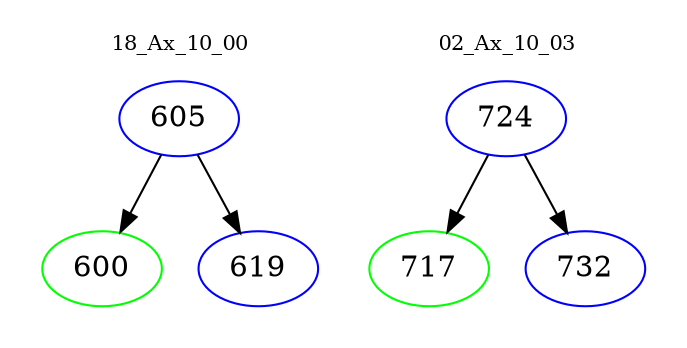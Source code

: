 digraph{
subgraph cluster_0 {
color = white
label = "18_Ax_10_00";
fontsize=10;
T0_605 [label="605", color="blue"]
T0_605 -> T0_600 [color="black"]
T0_600 [label="600", color="green"]
T0_605 -> T0_619 [color="black"]
T0_619 [label="619", color="blue"]
}
subgraph cluster_1 {
color = white
label = "02_Ax_10_03";
fontsize=10;
T1_724 [label="724", color="blue"]
T1_724 -> T1_717 [color="black"]
T1_717 [label="717", color="green"]
T1_724 -> T1_732 [color="black"]
T1_732 [label="732", color="blue"]
}
}
